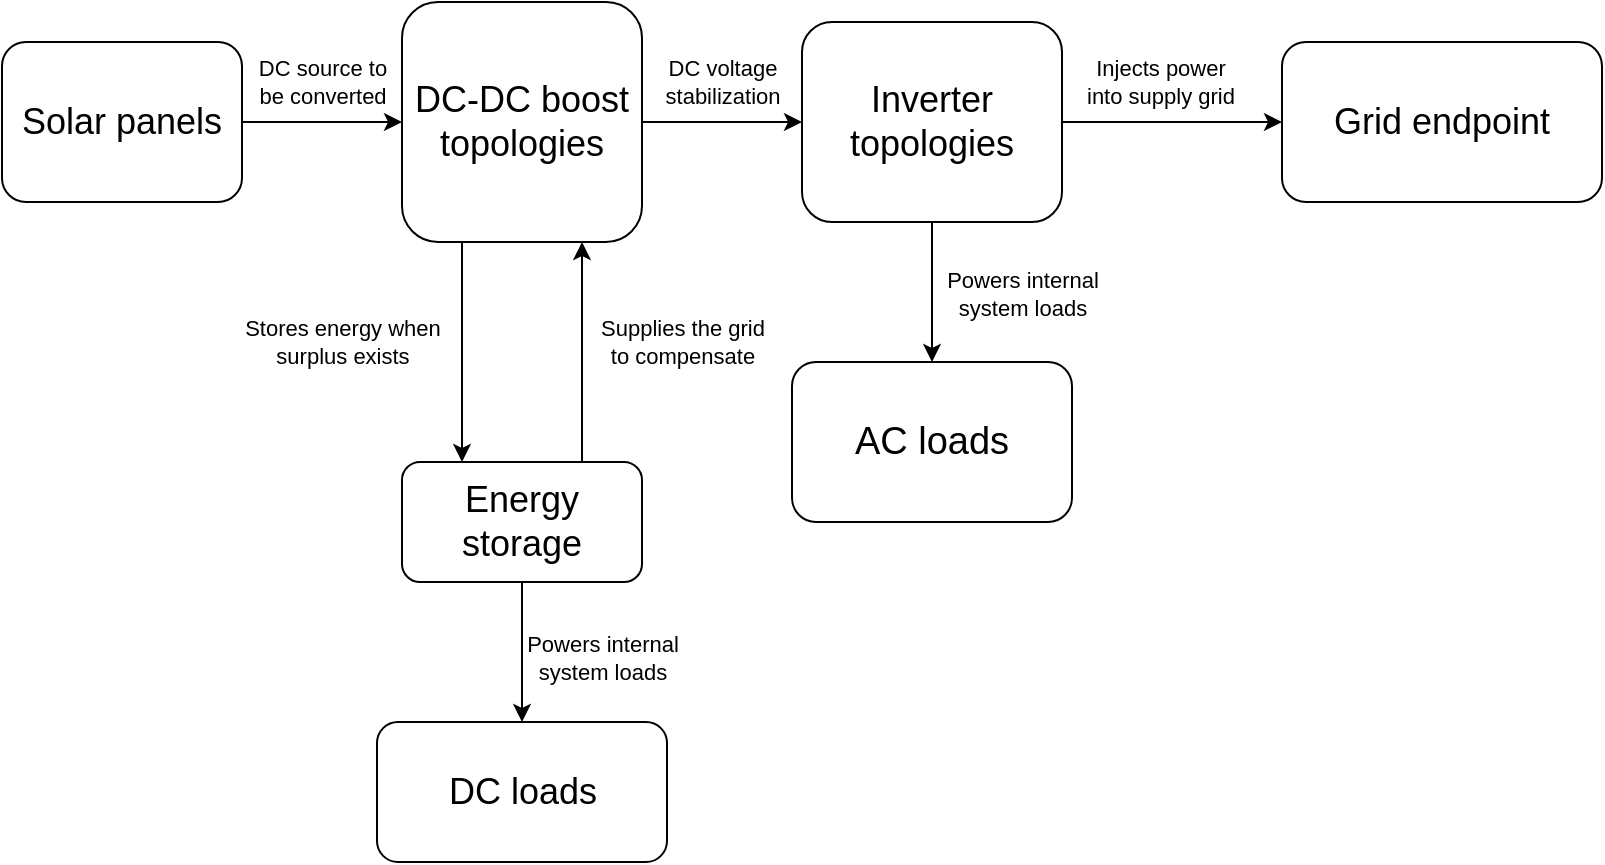 <mxfile version="27.1.4">
  <diagram name="Page-1" id="bbQdOZV3DKhOyBigHDSG">
    <mxGraphModel dx="1042" dy="535" grid="1" gridSize="10" guides="1" tooltips="1" connect="1" arrows="1" fold="1" page="1" pageScale="1" pageWidth="850" pageHeight="1100" math="0" shadow="0">
      <root>
        <mxCell id="0" />
        <mxCell id="1" parent="0" />
        <mxCell id="3zEiV_4oVuekTxvdoAyt-1" value="&lt;font style=&quot;font-size: 18px;&quot;&gt;Solar panels&lt;/font&gt;" style="rounded=1;whiteSpace=wrap;html=1;" vertex="1" parent="1">
          <mxGeometry x="10" y="40" width="120" height="80" as="geometry" />
        </mxCell>
        <mxCell id="3zEiV_4oVuekTxvdoAyt-2" value="&lt;font style=&quot;font-size: 18px;&quot;&gt;DC-DC boost topologies&lt;/font&gt;" style="rounded=1;whiteSpace=wrap;html=1;" vertex="1" parent="1">
          <mxGeometry x="210" y="20" width="120" height="120" as="geometry" />
        </mxCell>
        <mxCell id="3zEiV_4oVuekTxvdoAyt-3" value="&lt;font style=&quot;font-size: 18px;&quot;&gt;Energy storage&lt;/font&gt;" style="rounded=1;whiteSpace=wrap;html=1;" vertex="1" parent="1">
          <mxGeometry x="210" y="250" width="120" height="60" as="geometry" />
        </mxCell>
        <mxCell id="3zEiV_4oVuekTxvdoAyt-4" value="&lt;font style=&quot;font-size: 18px;&quot;&gt;Inverter topologies&lt;/font&gt;" style="rounded=1;whiteSpace=wrap;html=1;" vertex="1" parent="1">
          <mxGeometry x="410" y="30" width="130" height="100" as="geometry" />
        </mxCell>
        <mxCell id="3zEiV_4oVuekTxvdoAyt-6" value="&lt;font style=&quot;font-size: 18px;&quot;&gt;Grid endpoint&lt;/font&gt;" style="rounded=1;whiteSpace=wrap;html=1;" vertex="1" parent="1">
          <mxGeometry x="650" y="40" width="160" height="80" as="geometry" />
        </mxCell>
        <mxCell id="3zEiV_4oVuekTxvdoAyt-7" value="" style="endArrow=classic;html=1;rounded=0;exitX=1;exitY=0.5;exitDx=0;exitDy=0;entryX=0;entryY=0.5;entryDx=0;entryDy=0;" edge="1" parent="1" source="3zEiV_4oVuekTxvdoAyt-1" target="3zEiV_4oVuekTxvdoAyt-2">
          <mxGeometry width="50" height="50" relative="1" as="geometry">
            <mxPoint x="90" y="240" as="sourcePoint" />
            <mxPoint x="140" y="190" as="targetPoint" />
          </mxGeometry>
        </mxCell>
        <mxCell id="3zEiV_4oVuekTxvdoAyt-18" value="&lt;div&gt;DC source to&lt;/div&gt;&lt;div&gt;be converted&lt;/div&gt;" style="edgeLabel;html=1;align=center;verticalAlign=middle;resizable=0;points=[];" vertex="1" connectable="0" parent="3zEiV_4oVuekTxvdoAyt-7">
          <mxGeometry x="0.125" relative="1" as="geometry">
            <mxPoint x="-5" y="-20" as="offset" />
          </mxGeometry>
        </mxCell>
        <mxCell id="3zEiV_4oVuekTxvdoAyt-9" value="&lt;font style=&quot;font-size: 18px;&quot;&gt;DC loads&lt;/font&gt;" style="rounded=1;whiteSpace=wrap;html=1;" vertex="1" parent="1">
          <mxGeometry x="197.5" y="380" width="145" height="70" as="geometry" />
        </mxCell>
        <mxCell id="3zEiV_4oVuekTxvdoAyt-10" value="&lt;font style=&quot;font-size: 19px;&quot;&gt;AC loads&lt;/font&gt;" style="rounded=1;whiteSpace=wrap;html=1;" vertex="1" parent="1">
          <mxGeometry x="405" y="200" width="140" height="80" as="geometry" />
        </mxCell>
        <mxCell id="3zEiV_4oVuekTxvdoAyt-11" value="" style="endArrow=classic;html=1;rounded=0;exitX=0.25;exitY=1;exitDx=0;exitDy=0;entryX=0.25;entryY=0;entryDx=0;entryDy=0;" edge="1" parent="1" source="3zEiV_4oVuekTxvdoAyt-2" target="3zEiV_4oVuekTxvdoAyt-3">
          <mxGeometry width="50" height="50" relative="1" as="geometry">
            <mxPoint x="90" y="250" as="sourcePoint" />
            <mxPoint x="140" y="200" as="targetPoint" />
          </mxGeometry>
        </mxCell>
        <mxCell id="3zEiV_4oVuekTxvdoAyt-19" value="&lt;div&gt;Stores energy when&lt;/div&gt;&lt;div&gt;surplus exists&lt;/div&gt;" style="edgeLabel;html=1;align=center;verticalAlign=middle;resizable=0;points=[];" vertex="1" connectable="0" parent="3zEiV_4oVuekTxvdoAyt-11">
          <mxGeometry x="-0.091" relative="1" as="geometry">
            <mxPoint x="-60" as="offset" />
          </mxGeometry>
        </mxCell>
        <mxCell id="3zEiV_4oVuekTxvdoAyt-12" value="" style="endArrow=classic;html=1;rounded=0;exitX=0.75;exitY=0;exitDx=0;exitDy=0;entryX=0.75;entryY=1;entryDx=0;entryDy=0;" edge="1" parent="1" source="3zEiV_4oVuekTxvdoAyt-3" target="3zEiV_4oVuekTxvdoAyt-2">
          <mxGeometry width="50" height="50" relative="1" as="geometry">
            <mxPoint x="340" y="240" as="sourcePoint" />
            <mxPoint x="390" y="190" as="targetPoint" />
          </mxGeometry>
        </mxCell>
        <mxCell id="3zEiV_4oVuekTxvdoAyt-20" value="&lt;div&gt;Supplies the grid&lt;/div&gt;&lt;div&gt;to compensate&lt;/div&gt;" style="edgeLabel;html=1;align=center;verticalAlign=middle;resizable=0;points=[];" vertex="1" connectable="0" parent="3zEiV_4oVuekTxvdoAyt-12">
          <mxGeometry x="0.054" y="-2" relative="1" as="geometry">
            <mxPoint x="48" y="-2" as="offset" />
          </mxGeometry>
        </mxCell>
        <mxCell id="3zEiV_4oVuekTxvdoAyt-14" value="" style="endArrow=classic;html=1;rounded=0;exitX=1;exitY=0.5;exitDx=0;exitDy=0;entryX=0;entryY=0.5;entryDx=0;entryDy=0;" edge="1" parent="1" source="3zEiV_4oVuekTxvdoAyt-2" target="3zEiV_4oVuekTxvdoAyt-4">
          <mxGeometry width="50" height="50" relative="1" as="geometry">
            <mxPoint x="480" y="190" as="sourcePoint" />
            <mxPoint x="530" y="140" as="targetPoint" />
          </mxGeometry>
        </mxCell>
        <mxCell id="3zEiV_4oVuekTxvdoAyt-23" value="&lt;div&gt;DC voltage&lt;/div&gt;&lt;div&gt;stabilization&lt;/div&gt;" style="edgeLabel;html=1;align=center;verticalAlign=middle;resizable=0;points=[];" vertex="1" connectable="0" parent="3zEiV_4oVuekTxvdoAyt-14">
          <mxGeometry x="0.05" y="-1" relative="1" as="geometry">
            <mxPoint x="-2" y="-21" as="offset" />
          </mxGeometry>
        </mxCell>
        <mxCell id="3zEiV_4oVuekTxvdoAyt-15" value="" style="endArrow=classic;html=1;rounded=0;exitX=1;exitY=0.5;exitDx=0;exitDy=0;entryX=0;entryY=0.5;entryDx=0;entryDy=0;" edge="1" parent="1" source="3zEiV_4oVuekTxvdoAyt-4" target="3zEiV_4oVuekTxvdoAyt-6">
          <mxGeometry width="50" height="50" relative="1" as="geometry">
            <mxPoint x="690" y="270" as="sourcePoint" />
            <mxPoint x="740" y="220" as="targetPoint" />
          </mxGeometry>
        </mxCell>
        <mxCell id="3zEiV_4oVuekTxvdoAyt-24" value="&lt;div&gt;Injects power&lt;/div&gt;&lt;div&gt;into supply grid&lt;/div&gt;" style="edgeLabel;html=1;align=center;verticalAlign=middle;resizable=0;points=[];" vertex="1" connectable="0" parent="3zEiV_4oVuekTxvdoAyt-15">
          <mxGeometry x="-0.109" relative="1" as="geometry">
            <mxPoint y="-20" as="offset" />
          </mxGeometry>
        </mxCell>
        <mxCell id="3zEiV_4oVuekTxvdoAyt-16" value="" style="endArrow=classic;html=1;rounded=0;exitX=0.5;exitY=1;exitDx=0;exitDy=0;entryX=0.5;entryY=0;entryDx=0;entryDy=0;" edge="1" parent="1" source="3zEiV_4oVuekTxvdoAyt-3" target="3zEiV_4oVuekTxvdoAyt-9">
          <mxGeometry width="50" height="50" relative="1" as="geometry">
            <mxPoint x="460" y="390" as="sourcePoint" />
            <mxPoint x="510" y="340" as="targetPoint" />
          </mxGeometry>
        </mxCell>
        <mxCell id="3zEiV_4oVuekTxvdoAyt-21" value="&lt;div&gt;Powers internal&lt;/div&gt;&lt;div&gt;system loads&lt;/div&gt;" style="edgeLabel;html=1;align=center;verticalAlign=middle;resizable=0;points=[];" vertex="1" connectable="0" parent="3zEiV_4oVuekTxvdoAyt-16">
          <mxGeometry x="0.086" y="3" relative="1" as="geometry">
            <mxPoint x="37" as="offset" />
          </mxGeometry>
        </mxCell>
        <mxCell id="3zEiV_4oVuekTxvdoAyt-17" value="" style="endArrow=classic;html=1;rounded=0;exitX=0.5;exitY=1;exitDx=0;exitDy=0;entryX=0.5;entryY=0;entryDx=0;entryDy=0;" edge="1" parent="1" source="3zEiV_4oVuekTxvdoAyt-4" target="3zEiV_4oVuekTxvdoAyt-10">
          <mxGeometry width="50" height="50" relative="1" as="geometry">
            <mxPoint x="570" y="360" as="sourcePoint" />
            <mxPoint x="620" y="310" as="targetPoint" />
          </mxGeometry>
        </mxCell>
        <mxCell id="3zEiV_4oVuekTxvdoAyt-22" value="&lt;div&gt;Powers internal&lt;/div&gt;&lt;div&gt;system loads&lt;/div&gt;" style="edgeLabel;html=1;align=center;verticalAlign=middle;resizable=0;points=[];" vertex="1" connectable="0" parent="3zEiV_4oVuekTxvdoAyt-17">
          <mxGeometry x="0.029" y="6" relative="1" as="geometry">
            <mxPoint x="39" as="offset" />
          </mxGeometry>
        </mxCell>
      </root>
    </mxGraphModel>
  </diagram>
</mxfile>
